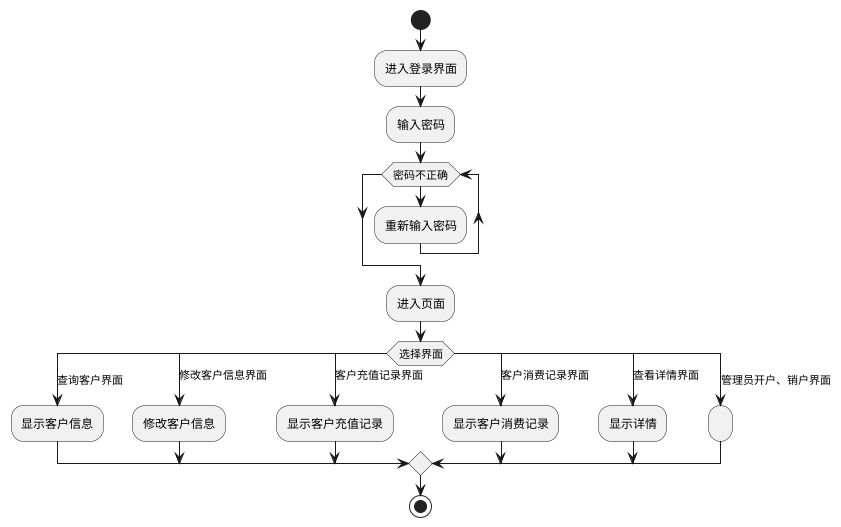 @startuml
'https://plantuml.com/activity-diagram-beta

start
:进入登录界面;
:输入密码;
while (密码不正确)
  :重新输入密码;
endwhile
:进入页面;
switch(选择界面)
case(查询客户界面)
:显示客户信息;
case(修改客户信息界面)
:修改客户信息;
case(客户充值记录界面)
:显示客户充值记录;
case(客户消费记录界面)
:显示客户消费记录;
case(查看详情界面)
:显示详情;
case(管理员开户、销户界面)
:;
endswitch





stop

@enduml
